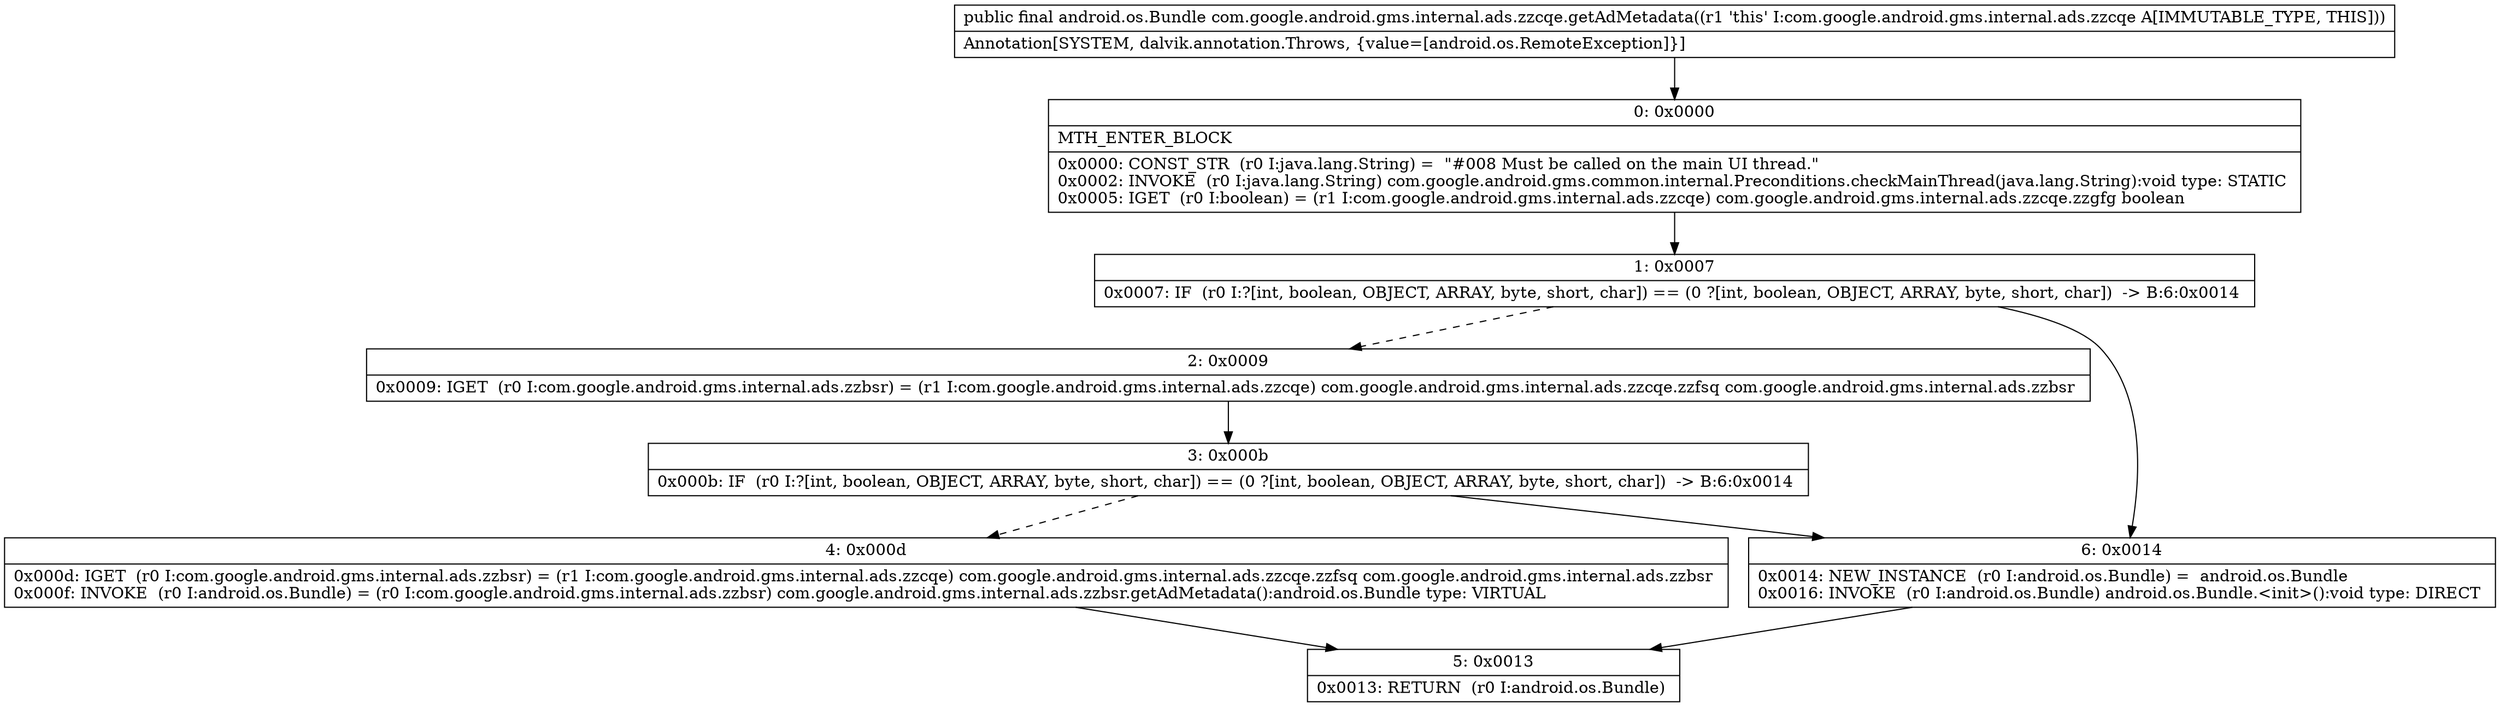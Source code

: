 digraph "CFG forcom.google.android.gms.internal.ads.zzcqe.getAdMetadata()Landroid\/os\/Bundle;" {
Node_0 [shape=record,label="{0\:\ 0x0000|MTH_ENTER_BLOCK\l|0x0000: CONST_STR  (r0 I:java.lang.String) =  \"#008 Must be called on the main UI thread.\" \l0x0002: INVOKE  (r0 I:java.lang.String) com.google.android.gms.common.internal.Preconditions.checkMainThread(java.lang.String):void type: STATIC \l0x0005: IGET  (r0 I:boolean) = (r1 I:com.google.android.gms.internal.ads.zzcqe) com.google.android.gms.internal.ads.zzcqe.zzgfg boolean \l}"];
Node_1 [shape=record,label="{1\:\ 0x0007|0x0007: IF  (r0 I:?[int, boolean, OBJECT, ARRAY, byte, short, char]) == (0 ?[int, boolean, OBJECT, ARRAY, byte, short, char])  \-\> B:6:0x0014 \l}"];
Node_2 [shape=record,label="{2\:\ 0x0009|0x0009: IGET  (r0 I:com.google.android.gms.internal.ads.zzbsr) = (r1 I:com.google.android.gms.internal.ads.zzcqe) com.google.android.gms.internal.ads.zzcqe.zzfsq com.google.android.gms.internal.ads.zzbsr \l}"];
Node_3 [shape=record,label="{3\:\ 0x000b|0x000b: IF  (r0 I:?[int, boolean, OBJECT, ARRAY, byte, short, char]) == (0 ?[int, boolean, OBJECT, ARRAY, byte, short, char])  \-\> B:6:0x0014 \l}"];
Node_4 [shape=record,label="{4\:\ 0x000d|0x000d: IGET  (r0 I:com.google.android.gms.internal.ads.zzbsr) = (r1 I:com.google.android.gms.internal.ads.zzcqe) com.google.android.gms.internal.ads.zzcqe.zzfsq com.google.android.gms.internal.ads.zzbsr \l0x000f: INVOKE  (r0 I:android.os.Bundle) = (r0 I:com.google.android.gms.internal.ads.zzbsr) com.google.android.gms.internal.ads.zzbsr.getAdMetadata():android.os.Bundle type: VIRTUAL \l}"];
Node_5 [shape=record,label="{5\:\ 0x0013|0x0013: RETURN  (r0 I:android.os.Bundle) \l}"];
Node_6 [shape=record,label="{6\:\ 0x0014|0x0014: NEW_INSTANCE  (r0 I:android.os.Bundle) =  android.os.Bundle \l0x0016: INVOKE  (r0 I:android.os.Bundle) android.os.Bundle.\<init\>():void type: DIRECT \l}"];
MethodNode[shape=record,label="{public final android.os.Bundle com.google.android.gms.internal.ads.zzcqe.getAdMetadata((r1 'this' I:com.google.android.gms.internal.ads.zzcqe A[IMMUTABLE_TYPE, THIS]))  | Annotation[SYSTEM, dalvik.annotation.Throws, \{value=[android.os.RemoteException]\}]\l}"];
MethodNode -> Node_0;
Node_0 -> Node_1;
Node_1 -> Node_2[style=dashed];
Node_1 -> Node_6;
Node_2 -> Node_3;
Node_3 -> Node_4[style=dashed];
Node_3 -> Node_6;
Node_4 -> Node_5;
Node_6 -> Node_5;
}

